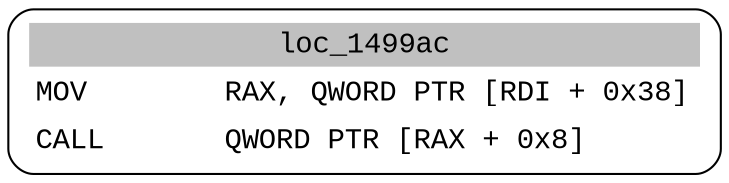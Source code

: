 digraph asm_graph {
1941 [
shape="Mrecord" fontname="Courier New"label =<<table border="0" cellborder="0" cellpadding="3"><tr><td align="center" colspan="2" bgcolor="grey">loc_1499ac</td></tr><tr><td align="left">MOV        RAX, QWORD PTR [RDI + 0x38]</td></tr><tr><td align="left">CALL       QWORD PTR [RAX + 0x8]</td></tr></table>> ];
}